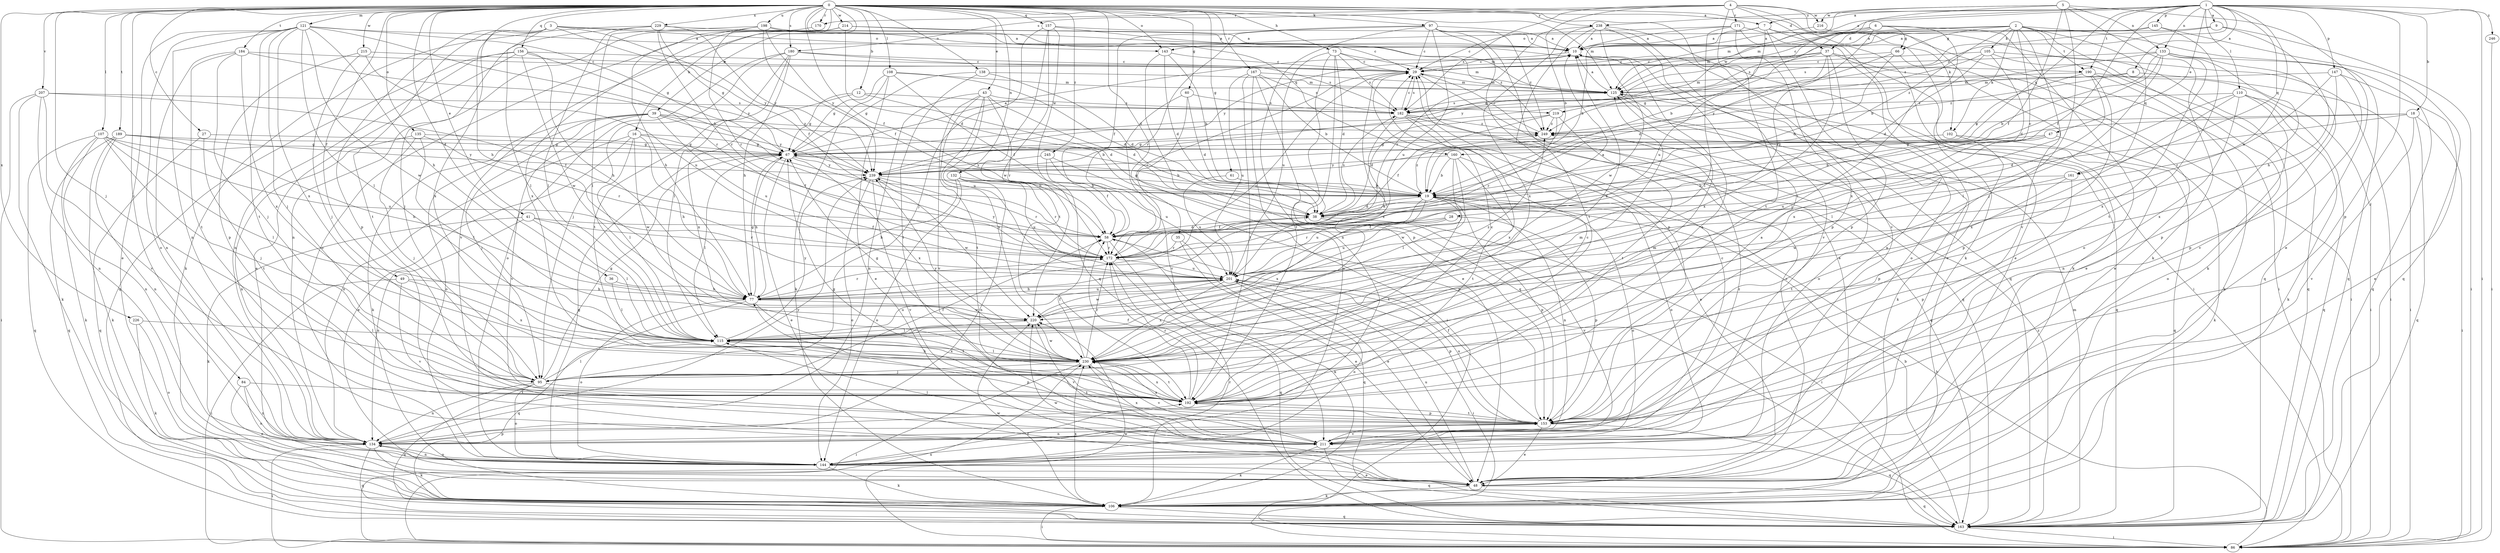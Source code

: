 strict digraph  {
0;
1;
2;
3;
4;
5;
6;
7;
8;
9;
10;
12;
16;
18;
19;
27;
28;
29;
35;
36;
37;
38;
39;
41;
43;
47;
48;
49;
58;
60;
61;
66;
67;
73;
77;
84;
86;
95;
97;
102;
105;
106;
107;
108;
110;
115;
121;
125;
132;
133;
134;
135;
138;
143;
144;
145;
147;
153;
156;
157;
160;
161;
163;
167;
170;
171;
172;
180;
182;
184;
189;
190;
192;
198;
201;
207;
211;
214;
215;
216;
219;
220;
226;
229;
230;
238;
239;
245;
246;
249;
0 -> 7  [label=a];
0 -> 12  [label=b];
0 -> 16  [label=b];
0 -> 27  [label=c];
0 -> 35  [label=d];
0 -> 36  [label=d];
0 -> 39  [label=e];
0 -> 41  [label=e];
0 -> 43  [label=e];
0 -> 49  [label=f];
0 -> 58  [label=f];
0 -> 60  [label=g];
0 -> 61  [label=g];
0 -> 73  [label=h];
0 -> 77  [label=h];
0 -> 84  [label=i];
0 -> 95  [label=j];
0 -> 97  [label=k];
0 -> 102  [label=k];
0 -> 107  [label=l];
0 -> 108  [label=l];
0 -> 121  [label=m];
0 -> 125  [label=m];
0 -> 132  [label=n];
0 -> 135  [label=o];
0 -> 138  [label=o];
0 -> 143  [label=o];
0 -> 156  [label=q];
0 -> 157  [label=q];
0 -> 160  [label=q];
0 -> 167  [label=r];
0 -> 170  [label=r];
0 -> 180  [label=s];
0 -> 184  [label=t];
0 -> 189  [label=t];
0 -> 198  [label=u];
0 -> 207  [label=v];
0 -> 211  [label=v];
0 -> 214  [label=w];
0 -> 215  [label=w];
0 -> 226  [label=x];
0 -> 229  [label=x];
0 -> 238  [label=y];
0 -> 245  [label=z];
1 -> 7  [label=a];
1 -> 8  [label=a];
1 -> 9  [label=a];
1 -> 10  [label=a];
1 -> 18  [label=b];
1 -> 47  [label=e];
1 -> 58  [label=f];
1 -> 86  [label=i];
1 -> 110  [label=l];
1 -> 125  [label=m];
1 -> 133  [label=n];
1 -> 145  [label=p];
1 -> 147  [label=p];
1 -> 153  [label=p];
1 -> 160  [label=q];
1 -> 161  [label=q];
1 -> 190  [label=t];
1 -> 201  [label=u];
1 -> 238  [label=y];
1 -> 246  [label=z];
1 -> 249  [label=z];
2 -> 19  [label=b];
2 -> 28  [label=c];
2 -> 29  [label=c];
2 -> 37  [label=d];
2 -> 66  [label=g];
2 -> 102  [label=k];
2 -> 105  [label=k];
2 -> 106  [label=k];
2 -> 161  [label=q];
2 -> 163  [label=q];
2 -> 190  [label=t];
2 -> 230  [label=x];
3 -> 58  [label=f];
3 -> 115  [label=l];
3 -> 143  [label=o];
3 -> 153  [label=p];
3 -> 190  [label=t];
3 -> 192  [label=t];
3 -> 230  [label=x];
3 -> 239  [label=y];
4 -> 19  [label=b];
4 -> 37  [label=d];
4 -> 106  [label=k];
4 -> 170  [label=r];
4 -> 171  [label=r];
4 -> 180  [label=s];
4 -> 182  [label=s];
4 -> 192  [label=t];
4 -> 211  [label=v];
4 -> 216  [label=w];
5 -> 48  [label=e];
5 -> 58  [label=f];
5 -> 95  [label=j];
5 -> 106  [label=k];
5 -> 125  [label=m];
5 -> 133  [label=n];
5 -> 216  [label=w];
5 -> 219  [label=w];
6 -> 19  [label=b];
6 -> 66  [label=g];
6 -> 95  [label=j];
6 -> 125  [label=m];
6 -> 143  [label=o];
6 -> 144  [label=o];
6 -> 172  [label=r];
7 -> 10  [label=a];
7 -> 19  [label=b];
7 -> 48  [label=e];
7 -> 86  [label=i];
7 -> 153  [label=p];
7 -> 201  [label=u];
8 -> 86  [label=i];
8 -> 125  [label=m];
8 -> 249  [label=z];
9 -> 10  [label=a];
9 -> 77  [label=h];
9 -> 86  [label=i];
9 -> 182  [label=s];
10 -> 29  [label=c];
10 -> 144  [label=o];
10 -> 239  [label=y];
12 -> 38  [label=d];
12 -> 67  [label=g];
12 -> 219  [label=w];
12 -> 230  [label=x];
16 -> 48  [label=e];
16 -> 58  [label=f];
16 -> 67  [label=g];
16 -> 77  [label=h];
16 -> 115  [label=l];
16 -> 134  [label=n];
16 -> 220  [label=w];
18 -> 38  [label=d];
18 -> 86  [label=i];
18 -> 163  [label=q];
18 -> 211  [label=v];
18 -> 239  [label=y];
18 -> 249  [label=z];
19 -> 38  [label=d];
19 -> 67  [label=g];
19 -> 134  [label=n];
19 -> 144  [label=o];
19 -> 153  [label=p];
19 -> 192  [label=t];
19 -> 201  [label=u];
19 -> 230  [label=x];
19 -> 249  [label=z];
27 -> 67  [label=g];
27 -> 163  [label=q];
27 -> 192  [label=t];
28 -> 58  [label=f];
28 -> 153  [label=p];
28 -> 172  [label=r];
28 -> 201  [label=u];
29 -> 125  [label=m];
29 -> 163  [label=q];
29 -> 182  [label=s];
29 -> 230  [label=x];
35 -> 48  [label=e];
35 -> 163  [label=q];
35 -> 172  [label=r];
36 -> 77  [label=h];
36 -> 115  [label=l];
37 -> 29  [label=c];
37 -> 38  [label=d];
37 -> 48  [label=e];
37 -> 67  [label=g];
37 -> 86  [label=i];
37 -> 134  [label=n];
37 -> 230  [label=x];
37 -> 239  [label=y];
38 -> 58  [label=f];
38 -> 86  [label=i];
38 -> 182  [label=s];
38 -> 211  [label=v];
39 -> 19  [label=b];
39 -> 95  [label=j];
39 -> 106  [label=k];
39 -> 144  [label=o];
39 -> 201  [label=u];
39 -> 211  [label=v];
39 -> 239  [label=y];
39 -> 249  [label=z];
41 -> 58  [label=f];
41 -> 106  [label=k];
41 -> 115  [label=l];
41 -> 134  [label=n];
41 -> 172  [label=r];
43 -> 38  [label=d];
43 -> 134  [label=n];
43 -> 172  [label=r];
43 -> 182  [label=s];
43 -> 192  [label=t];
43 -> 201  [label=u];
43 -> 211  [label=v];
43 -> 230  [label=x];
47 -> 19  [label=b];
47 -> 67  [label=g];
47 -> 106  [label=k];
47 -> 201  [label=u];
48 -> 29  [label=c];
48 -> 106  [label=k];
48 -> 163  [label=q];
48 -> 201  [label=u];
48 -> 220  [label=w];
49 -> 77  [label=h];
49 -> 86  [label=i];
49 -> 211  [label=v];
49 -> 230  [label=x];
58 -> 38  [label=d];
58 -> 48  [label=e];
58 -> 106  [label=k];
58 -> 172  [label=r];
60 -> 38  [label=d];
60 -> 86  [label=i];
60 -> 182  [label=s];
60 -> 211  [label=v];
61 -> 19  [label=b];
61 -> 201  [label=u];
66 -> 29  [label=c];
66 -> 38  [label=d];
66 -> 48  [label=e];
66 -> 239  [label=y];
67 -> 10  [label=a];
67 -> 19  [label=b];
67 -> 48  [label=e];
67 -> 77  [label=h];
67 -> 115  [label=l];
67 -> 230  [label=x];
67 -> 239  [label=y];
73 -> 29  [label=c];
73 -> 38  [label=d];
73 -> 125  [label=m];
73 -> 163  [label=q];
73 -> 182  [label=s];
73 -> 192  [label=t];
73 -> 201  [label=u];
77 -> 29  [label=c];
77 -> 67  [label=g];
77 -> 144  [label=o];
77 -> 163  [label=q];
77 -> 172  [label=r];
77 -> 192  [label=t];
77 -> 201  [label=u];
77 -> 220  [label=w];
84 -> 48  [label=e];
84 -> 134  [label=n];
84 -> 144  [label=o];
84 -> 192  [label=t];
86 -> 19  [label=b];
86 -> 220  [label=w];
86 -> 230  [label=x];
95 -> 29  [label=c];
95 -> 58  [label=f];
95 -> 67  [label=g];
95 -> 115  [label=l];
95 -> 125  [label=m];
95 -> 134  [label=n];
95 -> 144  [label=o];
95 -> 163  [label=q];
95 -> 192  [label=t];
97 -> 10  [label=a];
97 -> 29  [label=c];
97 -> 48  [label=e];
97 -> 58  [label=f];
97 -> 134  [label=n];
97 -> 153  [label=p];
97 -> 172  [label=r];
97 -> 201  [label=u];
97 -> 249  [label=z];
102 -> 67  [label=g];
102 -> 153  [label=p];
102 -> 163  [label=q];
105 -> 29  [label=c];
105 -> 38  [label=d];
105 -> 67  [label=g];
105 -> 86  [label=i];
105 -> 115  [label=l];
105 -> 163  [label=q];
106 -> 86  [label=i];
106 -> 163  [label=q];
106 -> 172  [label=r];
106 -> 220  [label=w];
106 -> 230  [label=x];
107 -> 67  [label=g];
107 -> 95  [label=j];
107 -> 106  [label=k];
107 -> 115  [label=l];
107 -> 134  [label=n];
107 -> 163  [label=q];
107 -> 201  [label=u];
108 -> 38  [label=d];
108 -> 48  [label=e];
108 -> 58  [label=f];
108 -> 67  [label=g];
108 -> 106  [label=k];
108 -> 125  [label=m];
110 -> 106  [label=k];
110 -> 115  [label=l];
110 -> 134  [label=n];
110 -> 144  [label=o];
110 -> 163  [label=q];
110 -> 182  [label=s];
110 -> 230  [label=x];
115 -> 10  [label=a];
115 -> 153  [label=p];
115 -> 201  [label=u];
115 -> 230  [label=x];
115 -> 239  [label=y];
121 -> 10  [label=a];
121 -> 48  [label=e];
121 -> 67  [label=g];
121 -> 77  [label=h];
121 -> 95  [label=j];
121 -> 115  [label=l];
121 -> 134  [label=n];
121 -> 144  [label=o];
121 -> 172  [label=r];
121 -> 192  [label=t];
121 -> 220  [label=w];
121 -> 230  [label=x];
125 -> 10  [label=a];
125 -> 106  [label=k];
125 -> 144  [label=o];
125 -> 163  [label=q];
125 -> 182  [label=s];
132 -> 19  [label=b];
132 -> 77  [label=h];
132 -> 134  [label=n];
132 -> 144  [label=o];
132 -> 172  [label=r];
132 -> 201  [label=u];
133 -> 19  [label=b];
133 -> 29  [label=c];
133 -> 38  [label=d];
133 -> 115  [label=l];
133 -> 153  [label=p];
133 -> 163  [label=q];
133 -> 211  [label=v];
133 -> 230  [label=x];
133 -> 249  [label=z];
134 -> 86  [label=i];
134 -> 106  [label=k];
134 -> 144  [label=o];
134 -> 153  [label=p];
134 -> 163  [label=q];
134 -> 239  [label=y];
135 -> 67  [label=g];
135 -> 95  [label=j];
135 -> 115  [label=l];
135 -> 134  [label=n];
135 -> 172  [label=r];
138 -> 38  [label=d];
138 -> 67  [label=g];
138 -> 125  [label=m];
138 -> 192  [label=t];
143 -> 19  [label=b];
143 -> 29  [label=c];
143 -> 38  [label=d];
143 -> 153  [label=p];
144 -> 48  [label=e];
144 -> 67  [label=g];
144 -> 106  [label=k];
144 -> 134  [label=n];
144 -> 192  [label=t];
145 -> 10  [label=a];
145 -> 163  [label=q];
145 -> 182  [label=s];
145 -> 192  [label=t];
147 -> 48  [label=e];
147 -> 125  [label=m];
147 -> 153  [label=p];
147 -> 172  [label=r];
147 -> 230  [label=x];
153 -> 10  [label=a];
153 -> 48  [label=e];
153 -> 58  [label=f];
153 -> 67  [label=g];
153 -> 134  [label=n];
153 -> 163  [label=q];
153 -> 192  [label=t];
153 -> 201  [label=u];
153 -> 211  [label=v];
153 -> 230  [label=x];
156 -> 29  [label=c];
156 -> 48  [label=e];
156 -> 77  [label=h];
156 -> 134  [label=n];
156 -> 163  [label=q];
156 -> 220  [label=w];
156 -> 239  [label=y];
157 -> 10  [label=a];
157 -> 29  [label=c];
157 -> 95  [label=j];
157 -> 163  [label=q];
157 -> 192  [label=t];
157 -> 220  [label=w];
160 -> 19  [label=b];
160 -> 115  [label=l];
160 -> 144  [label=o];
160 -> 192  [label=t];
160 -> 220  [label=w];
160 -> 239  [label=y];
161 -> 19  [label=b];
161 -> 153  [label=p];
161 -> 192  [label=t];
161 -> 220  [label=w];
163 -> 19  [label=b];
163 -> 86  [label=i];
163 -> 125  [label=m];
163 -> 249  [label=z];
167 -> 19  [label=b];
167 -> 48  [label=e];
167 -> 125  [label=m];
167 -> 144  [label=o];
167 -> 182  [label=s];
167 -> 192  [label=t];
167 -> 201  [label=u];
170 -> 134  [label=n];
171 -> 10  [label=a];
171 -> 29  [label=c];
171 -> 48  [label=e];
171 -> 106  [label=k];
171 -> 115  [label=l];
171 -> 153  [label=p];
172 -> 10  [label=a];
172 -> 29  [label=c];
172 -> 163  [label=q];
172 -> 201  [label=u];
172 -> 239  [label=y];
180 -> 29  [label=c];
180 -> 77  [label=h];
180 -> 95  [label=j];
180 -> 115  [label=l];
180 -> 144  [label=o];
180 -> 182  [label=s];
180 -> 192  [label=t];
182 -> 29  [label=c];
182 -> 48  [label=e];
182 -> 77  [label=h];
182 -> 163  [label=q];
182 -> 230  [label=x];
182 -> 249  [label=z];
184 -> 19  [label=b];
184 -> 29  [label=c];
184 -> 95  [label=j];
184 -> 134  [label=n];
184 -> 192  [label=t];
184 -> 230  [label=x];
189 -> 67  [label=g];
189 -> 77  [label=h];
189 -> 106  [label=k];
189 -> 134  [label=n];
189 -> 163  [label=q];
189 -> 239  [label=y];
190 -> 86  [label=i];
190 -> 106  [label=k];
190 -> 125  [label=m];
190 -> 153  [label=p];
190 -> 230  [label=x];
190 -> 239  [label=y];
192 -> 10  [label=a];
192 -> 29  [label=c];
192 -> 58  [label=f];
192 -> 77  [label=h];
192 -> 125  [label=m];
192 -> 153  [label=p];
192 -> 172  [label=r];
192 -> 230  [label=x];
198 -> 10  [label=a];
198 -> 58  [label=f];
198 -> 77  [label=h];
198 -> 115  [label=l];
198 -> 125  [label=m];
198 -> 172  [label=r];
198 -> 239  [label=y];
201 -> 77  [label=h];
201 -> 86  [label=i];
201 -> 144  [label=o];
201 -> 153  [label=p];
201 -> 220  [label=w];
201 -> 230  [label=x];
207 -> 58  [label=f];
207 -> 86  [label=i];
207 -> 106  [label=k];
207 -> 134  [label=n];
207 -> 182  [label=s];
207 -> 211  [label=v];
211 -> 29  [label=c];
211 -> 106  [label=k];
211 -> 115  [label=l];
211 -> 163  [label=q];
211 -> 230  [label=x];
211 -> 249  [label=z];
214 -> 10  [label=a];
214 -> 38  [label=d];
214 -> 144  [label=o];
214 -> 211  [label=v];
214 -> 230  [label=x];
214 -> 249  [label=z];
215 -> 29  [label=c];
215 -> 95  [label=j];
215 -> 153  [label=p];
215 -> 201  [label=u];
216 -> 10  [label=a];
216 -> 163  [label=q];
219 -> 38  [label=d];
219 -> 58  [label=f];
219 -> 172  [label=r];
219 -> 192  [label=t];
219 -> 249  [label=z];
220 -> 115  [label=l];
220 -> 211  [label=v];
220 -> 249  [label=z];
226 -> 106  [label=k];
226 -> 115  [label=l];
226 -> 144  [label=o];
229 -> 10  [label=a];
229 -> 67  [label=g];
229 -> 95  [label=j];
229 -> 106  [label=k];
229 -> 115  [label=l];
229 -> 172  [label=r];
229 -> 239  [label=y];
230 -> 58  [label=f];
230 -> 67  [label=g];
230 -> 86  [label=i];
230 -> 95  [label=j];
230 -> 115  [label=l];
230 -> 172  [label=r];
230 -> 192  [label=t];
230 -> 211  [label=v];
230 -> 220  [label=w];
230 -> 239  [label=y];
238 -> 10  [label=a];
238 -> 86  [label=i];
238 -> 163  [label=q];
238 -> 172  [label=r];
238 -> 192  [label=t];
238 -> 211  [label=v];
238 -> 220  [label=w];
238 -> 230  [label=x];
239 -> 19  [label=b];
239 -> 144  [label=o];
239 -> 172  [label=r];
239 -> 211  [label=v];
239 -> 220  [label=w];
245 -> 58  [label=f];
245 -> 153  [label=p];
245 -> 201  [label=u];
245 -> 239  [label=y];
246 -> 86  [label=i];
249 -> 29  [label=c];
249 -> 67  [label=g];
}
